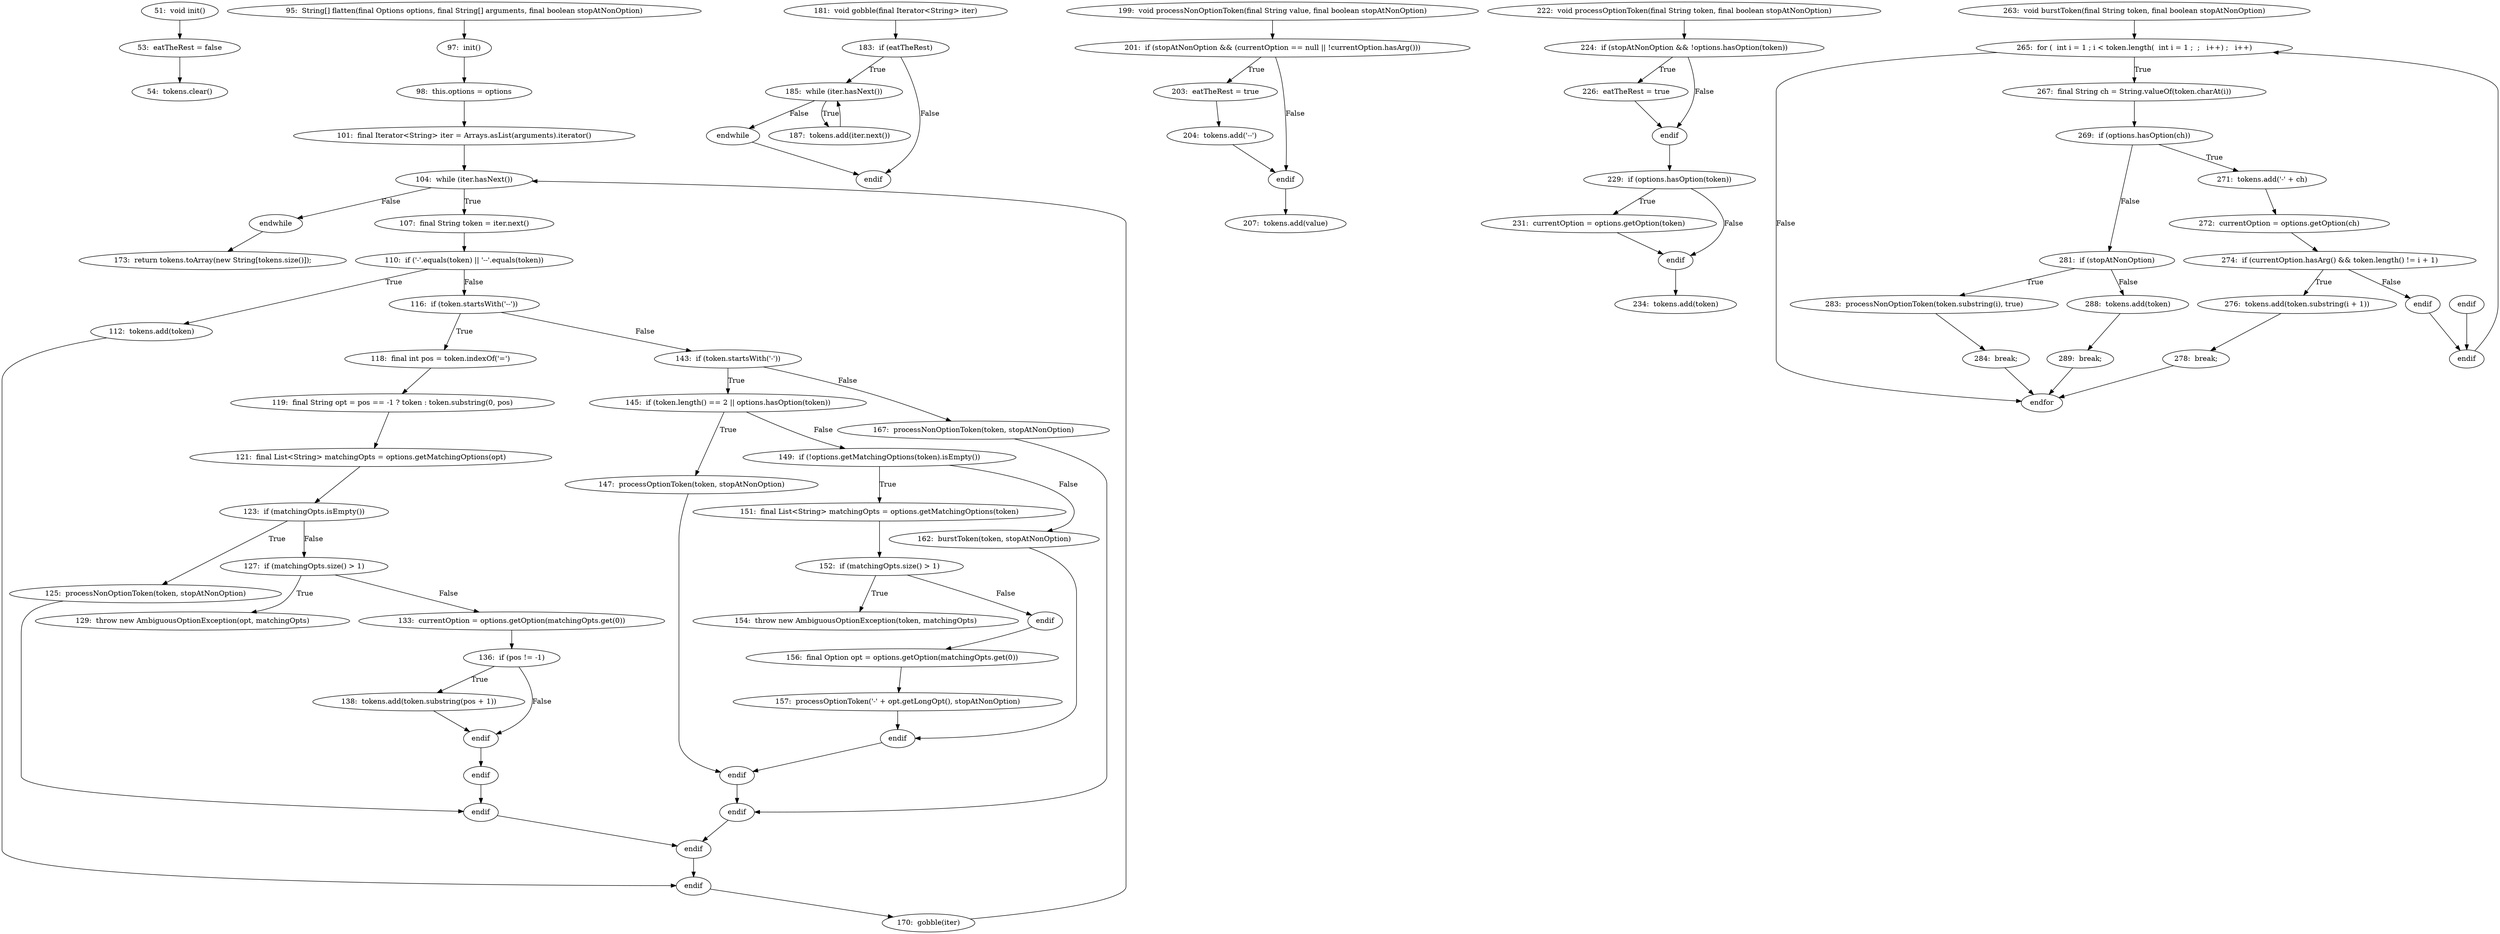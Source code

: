 digraph PosixParser_CFG {
  // graph-vertices
  v1  [label="51:  void init()"];
  v2  [label="53:  eatTheRest = false"];
  v3  [label="54:  tokens.clear()"];
  v4  [label="95:  String[] flatten(final Options options, final String[] arguments, final boolean stopAtNonOption)"];
  v5  [label="97:  init()"];
  v6  [label="98:  this.options = options"];
  v7  [label="101:  final Iterator<String> iter = Arrays.asList(arguments).iterator()"];
  v8  [label="104:  while (iter.hasNext())"];
  v9  [label="endwhile"];
  v10  [label="107:  final String token = iter.next()"];
  v11  [label="110:  if ('-'.equals(token) || '--'.equals(token))"];
  v12  [label="112:  tokens.add(token)"];
  v13  [label="endif"];
  v14  [label="116:  if (token.startsWith('--'))"];
  v15  [label="118:  final int pos = token.indexOf('=')"];
  v16  [label="119:  final String opt = pos == -1 ? token : token.substring(0, pos)"];
  v17  [label="121:  final List<String> matchingOpts = options.getMatchingOptions(opt)"];
  v18  [label="123:  if (matchingOpts.isEmpty())"];
  v19  [label="125:  processNonOptionToken(token, stopAtNonOption)"];
  v20  [label="endif"];
  v21  [label="127:  if (matchingOpts.size() > 1)"];
  v22  [label="129:  throw new AmbiguousOptionException(opt, matchingOpts)"];
  v23  [label="endif"];
  v24  [label="133:  currentOption = options.getOption(matchingOpts.get(0))"];
  v25  [label="136:  if (pos != -1)"];
  v26  [label="138:  tokens.add(token.substring(pos + 1))"];
  v27  [label="endif"];
  v28  [label="endif"];
  v29  [label="143:  if (token.startsWith('-'))"];
  v30  [label="145:  if (token.length() == 2 || options.hasOption(token))"];
  v31  [label="147:  processOptionToken(token, stopAtNonOption)"];
  v32  [label="endif"];
  v33  [label="149:  if (!options.getMatchingOptions(token).isEmpty())"];
  v34  [label="151:  final List<String> matchingOpts = options.getMatchingOptions(token)"];
  v35  [label="152:  if (matchingOpts.size() > 1)"];
  v36  [label="154:  throw new AmbiguousOptionException(token, matchingOpts)"];
  v37  [label="endif"];
  v38  [label="156:  final Option opt = options.getOption(matchingOpts.get(0))"];
  v39  [label="157:  processOptionToken('-' + opt.getLongOpt(), stopAtNonOption)"];
  v40  [label="endif"];
  v41  [label="162:  burstToken(token, stopAtNonOption)"];
  v42  [label="endif"];
  v43  [label="167:  processNonOptionToken(token, stopAtNonOption)"];
  v44  [label="170:  gobble(iter)"];
  v45  [label="173:  return tokens.toArray(new String[tokens.size()]);"];
  v46  [label="181:  void gobble(final Iterator<String> iter)"];
  v47  [label="183:  if (eatTheRest)"];
  v48  [label="185:  while (iter.hasNext())"];
  v49  [label="endwhile"];
  v50  [label="187:  tokens.add(iter.next())"];
  v51  [label="endif"];
  v52  [label="199:  void processNonOptionToken(final String value, final boolean stopAtNonOption)"];
  v53  [label="201:  if (stopAtNonOption && (currentOption == null || !currentOption.hasArg()))"];
  v54  [label="203:  eatTheRest = true"];
  v55  [label="204:  tokens.add('--')"];
  v56  [label="endif"];
  v57  [label="207:  tokens.add(value)"];
  v58  [label="222:  void processOptionToken(final String token, final boolean stopAtNonOption)"];
  v59  [label="224:  if (stopAtNonOption && !options.hasOption(token))"];
  v60  [label="226:  eatTheRest = true"];
  v61  [label="endif"];
  v62  [label="229:  if (options.hasOption(token))"];
  v63  [label="231:  currentOption = options.getOption(token)"];
  v64  [label="endif"];
  v65  [label="234:  tokens.add(token)"];
  v66  [label="263:  void burstToken(final String token, final boolean stopAtNonOption)"];
  v67  [label="265:  for (  int i = 1 ; i < token.length(  int i = 1 ;  ;   i++) ;   i++)"];
  v70  [label="endfor"];
  v71  [label="267:  final String ch = String.valueOf(token.charAt(i))"];
  v72  [label="269:  if (options.hasOption(ch))"];
  v73  [label="271:  tokens.add('-' + ch)"];
  v74  [label="272:  currentOption = options.getOption(ch)"];
  v75  [label="274:  if (currentOption.hasArg() && token.length() != i + 1)"];
  v76  [label="276:  tokens.add(token.substring(i + 1))"];
  v77  [label="278:  break;"];
  v78  [label="endif"];
  v79  [label="endif"];
  v80  [label="281:  if (stopAtNonOption)"];
  v81  [label="283:  processNonOptionToken(token.substring(i), true)"];
  v82  [label="284:  break;"];
  v83  [label="endif"];
  v84  [label="288:  tokens.add(token)"];
  v85  [label="289:  break;"];
  // graph-edges
  v1 -> v2;
  v2 -> v3;
  v4 -> v5;
  v5 -> v6;
  v6 -> v7;
  v7 -> v8;
  v8 -> v9  [label="False"];
  v8 -> v10  [label="True"];
  v10 -> v11;
  v11 -> v12  [label="True"];
  v12 -> v13;
  v11 -> v14  [label="False"];
  v14 -> v15  [label="True"];
  v15 -> v16;
  v16 -> v17;
  v17 -> v18;
  v18 -> v19  [label="True"];
  v19 -> v20;
  v18 -> v21  [label="False"];
  v21 -> v22  [label="True"];
  v21 -> v24  [label="False"];
  v24 -> v25;
  v25 -> v26  [label="True"];
  v26 -> v27;
  v25 -> v27  [label="False"];
  v27 -> v23;
  v23 -> v20;
  v20 -> v28;
  v14 -> v29  [label="False"];
  v29 -> v30  [label="True"];
  v30 -> v31  [label="True"];
  v31 -> v32;
  v30 -> v33  [label="False"];
  v33 -> v34  [label="True"];
  v34 -> v35;
  v35 -> v36  [label="True"];
  v35 -> v37  [label="False"];
  v37 -> v38;
  v38 -> v39;
  v39 -> v40;
  v33 -> v41  [label="False"];
  v41 -> v40;
  v40 -> v32;
  v32 -> v42;
  v29 -> v43  [label="False"];
  v43 -> v42;
  v42 -> v28;
  v28 -> v13;
  v13 -> v44;
  v44 -> v8;
  v9 -> v45;
  v46 -> v47;
  v47 -> v48  [label="True"];
  v48 -> v49  [label="False"];
  v48 -> v50  [label="True"];
  v50 -> v48;
  v49 -> v51;
  v47 -> v51  [label="False"];
  v52 -> v53;
  v53 -> v54  [label="True"];
  v54 -> v55;
  v55 -> v56;
  v53 -> v56  [label="False"];
  v56 -> v57;
  v58 -> v59;
  v59 -> v60  [label="True"];
  v60 -> v61;
  v59 -> v61  [label="False"];
  v61 -> v62;
  v62 -> v63  [label="True"];
  v63 -> v64;
  v62 -> v64  [label="False"];
  v64 -> v65;
  v66 -> v67;
  v67 -> v70  [label="False"];
  v67 -> v71  [label="True"];
  v71 -> v72;
  v72 -> v73  [label="True"];
  v73 -> v74;
  v74 -> v75;
  v75 -> v76  [label="True"];
  v76 -> v77;
  v77 -> v70;
  v75 -> v78  [label="False"];
  v78 -> v79;
  v72 -> v80  [label="False"];
  v80 -> v81  [label="True"];
  v81 -> v82;
  v82 -> v70;
  v80 -> v84  [label="False"];
  v84 -> v85;
  v85 -> v70;
  v83 -> v79;
  v79 -> v67;
  // end-of-graph
}
